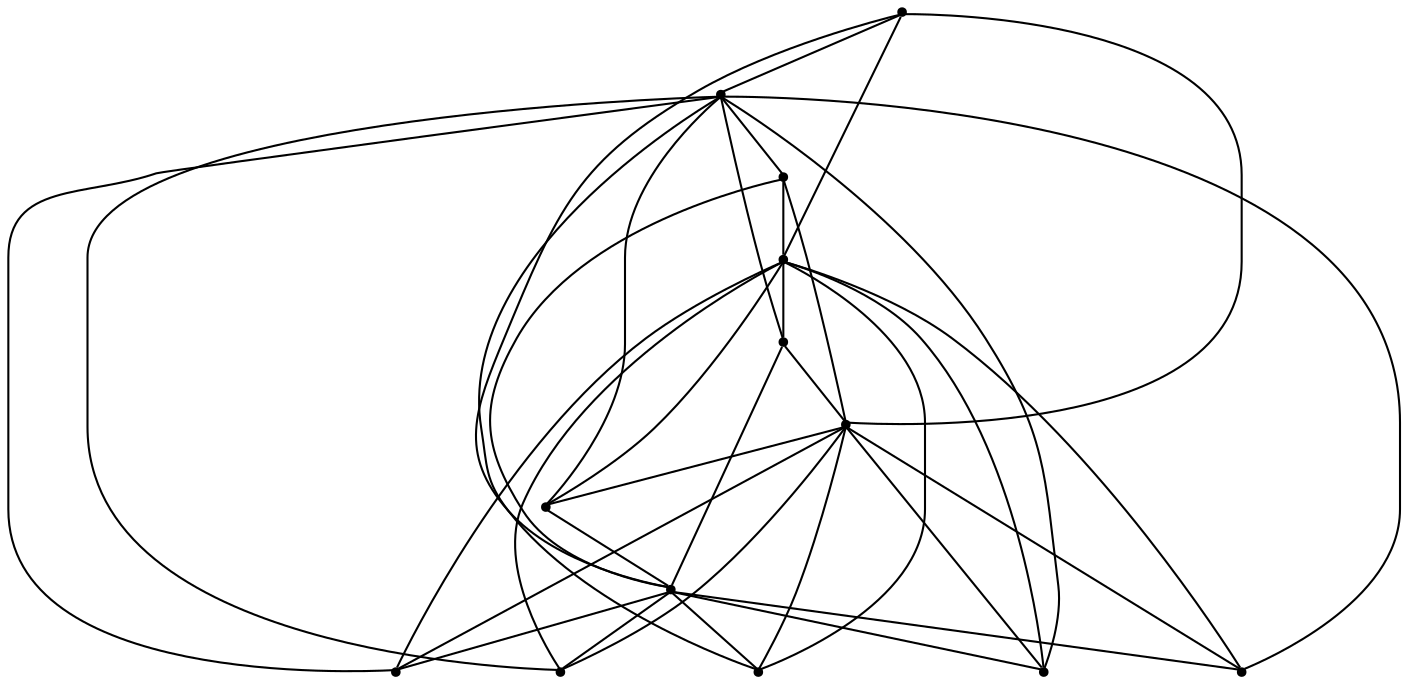 graph {
  node [shape=point,comment="{\"directed\":false,\"doi\":\"10.1007/978-3-030-35802-0_20\",\"figure\":\"3 (1)\"}"]

  v0 [pos="1123.317536508295,498.5354442267869"]
  v1 [pos="1157.1604369986378,518.9842113275324"]
  v2 [pos="1217.6074596854294,629.8629937726897"]
  v3 [pos="1252.2651185717352,649.1087145491076"]
  v4 [pos="1183.350026300114,702.0611614408311"]
  v5 [pos="1183.3500263001138,597.1708084277345"]
  v6 [pos="1123.317536508295,684.600250292278"]
  v7 [pos="1123.317536508295,570.983638489038"]
  v8 [pos="1079.6710188962134,468.98525126945685"]
  v9 [pos="1057.6976278359878,570.983638489038"]
  v10 [pos="1036.0681865270901,544.7975177463746"]
  v11 [pos="1088.018143310582,658.4141295496147"]
  v12 [pos="1088.0181433105818,597.1708084277345"]

  v0 -- v4 [id="-1",pos="1123.317536508295,498.5354442267869 1286.3966150958001,498.53538063914857 1286.3966150958001,498.53538063914857 1286.3966150958001,498.53538063914857 1286.3966150958001,702.0611614408311 1286.3966150958001,702.0611614408311 1286.3966150958001,702.0611614408311 1183.350026300114,702.0611614408311 1183.350026300114,702.0611614408311 1183.350026300114,702.0611614408311"]
  v6 -- v8 [id="-2",pos="1123.317536508295,684.600250292278 1009.7317397749407,684.6003774675548 1009.7317397749407,684.6003774675548 1009.7317397749407,684.6003774675548 1009.7317397749407,468.9853148570953 1009.7317397749407,468.9853148570953 1009.7317397749407,468.9853148570953 1079.6710188962134,468.98525126945685 1079.6710188962134,468.98525126945685 1079.6710188962134,468.98525126945685"]
  v10 -- v4 [id="-3",pos="1036.0681865270901,544.7975177463746 1036.0691085591468,702.0612568222887 1036.0691085591468,702.0612568222887 1036.0691085591468,702.0612568222887 1183.350026300114,702.0611614408311 1183.350026300114,702.0611614408311 1183.350026300114,702.0611614408311"]
  v9 -- v4 [id="-4",pos="1057.6976278359878,570.983638489038 1057.6976278359878,696.5687791757716 1057.6976278359878,696.5687791757716 1057.6976278359878,696.5687791757716 1183.350026300114,702.0611614408311 1183.350026300114,702.0611614408311 1183.350026300114,702.0611614408311"]
  v1 -- v4 [id="-5",pos="1157.1604369986378,518.9842113275324 1277.7535501854657,518.9842749151708 1277.7535501854657,518.9842749151708 1277.7535501854657,518.9842749151708 1277.7535501854657,691.7471829079811 1277.7535501854657,691.7471829079811 1277.7535501854657,691.7471829079811 1183.350026300114,702.0611614408311 1183.350026300114,702.0611614408311 1183.350026300114,702.0611614408311"]
  v10 -- v12 [id="-6",pos="1036.0681865270901,544.7975177463746 1046.8168229184464,597.1708084277345 1046.8168229184464,597.1708084277345 1046.8168229184464,597.1708084277345 1088.0181433105818,597.1708084277345 1088.0181433105818,597.1708084277345 1088.0181433105818,597.1708084277345"]
  v8 -- v9 [id="-7",pos="1079.6710188962134,468.98525126945685 1057.6976914244055,527.9439639258067 1057.6976914244055,527.9439639258067 1057.6976914244055,527.9439639258067 1057.6976278359878,570.983638489038 1057.6976278359878,570.983638489038 1057.6976278359878,570.983638489038"]
  v1 -- v8 [id="-8",pos="1157.1604369986378,518.9842113275324 1079.67194092827,518.9842749151708 1079.67194092827,518.9842749151708 1079.67194092827,518.9842749151708 1079.6710188962134,468.98525126945685 1079.6710188962134,468.98525126945685 1079.6710188962134,468.98525126945685"]
  v12 -- v6 [id="-9",pos="1088.0181433105818,597.1708084277345 1070.5580673733002,610.1226565511341 1070.5580673733002,610.1226565511341 1070.5580673733002,610.1226565511341 1070.5580673733002,674.0570383230688 1070.5580673733002,674.0570383230688 1070.5580673733002,674.0570383230688 1100.900298292538,674.0570383230688 1100.900298292538,674.0570383230688 1100.900298292538,674.0570383230688 1123.317536508295,684.600250292278 1123.317536508295,684.600250292278 1123.317536508295,684.600250292278"]
  v12 -- v0 [id="-10",pos="1088.0181433105818,597.1708084277345 1088.0191925194738,498.5355078144254 1088.0191925194738,498.5355078144254 1088.0191925194738,498.5355078144254 1123.317536508295,498.5354442267869 1123.317536508295,498.5354442267869 1123.317536508295,498.5354442267869"]
  v8 -- v5 [id="-11",pos="1079.6710188962134,468.98525126945685 1132.4971286929556,485.1001392887854 1132.4971286929556,485.1001392887854 1132.4971286929556,485.1001392887854 1183.351075509006,485.1001392887854 1183.351075509006,485.1001392887854 1183.351075509006,485.1001392887854 1183.3500263001138,597.1708084277345 1183.3500263001138,597.1708084277345 1183.3500263001138,597.1708084277345"]
  v8 -- v3 [id="-12",pos="1079.6710188962134,468.98525126945685 1252.2661677806273,468.98525126945697 1252.2661677806273,468.98525126945697 1252.2661677806273,468.98525126945697 1252.2651185717352,649.1087145491076 1252.2651185717352,649.1087145491076 1252.2651185717352,649.1087145491076"]
  v12 -- v1 [id="-13",pos="1088.0181433105818,597.1708084277345 1102.9257165730517,579.9515938926633 1102.9257165730517,579.9515938926633 1102.9257165730517,579.9515938926633 1102.9257165730517,531.0693599398147 1102.9257165730517,531.0693599398147 1102.9257165730517,531.0693599398147 1133.2847348345617,531.0693599398147 1133.2847348345617,531.0693599398147 1133.2847348345617,531.0693599398147 1157.1604369986378,518.9842113275324 1157.1604369986378,518.9842113275324 1157.1604369986378,518.9842113275324"]
  v3 -- v12 [id="-14",pos="1252.2651185717352,649.1087145491076 1099.3292828448937,649.1117349619307 1099.3292828448937,649.1117349619307 1099.3292828448937,649.1117349619307 1088.0181433105818,597.1708084277345 1088.0181433105818,597.1708084277345 1088.0181433105818,597.1708084277345"]
  v2 -- v12 [id="-15",pos="1217.6074596854294,629.8629937726897 1103.9132446999001,629.8631209479664 1103.9132446999001,629.8631209479664 1103.9132446999001,629.8631209479664 1088.0181433105818,597.1708084277345 1088.0181433105818,597.1708084277345 1088.0181433105818,597.1708084277345"]
  v11 -- v4 [id="-16",pos="1088.018143310582,658.4141295496147 1088.0191925194738,692.5888288895769 1088.0191925194738,692.5888288895769 1088.0191925194738,692.5888288895769 1183.350026300114,702.0611614408311 1183.350026300114,702.0611614408311 1183.350026300114,702.0611614408311"]
  v7 -- v9 [id="-17",pos="1123.317536508295,570.983638489038 1057.6976278359878,570.983638489038 1057.6976278359878,570.983638489038 1057.6976278359878,570.983638489038"]
  v7 -- v11 [id="-18",pos="1123.317536508295,570.983638489038 1110.6143193337407,587.2068798441657 1110.6143193337407,587.2068798441657 1110.6143193337407,587.2068798441657 1110.6143193337407,658.413175735039 1110.6143193337407,658.413175735039 1110.6143193337407,658.413175735039 1088.018143310582,658.4141295496147 1088.018143310582,658.4141295496147 1088.018143310582,658.4141295496147"]
  v7 -- v6 [id="-19",pos="1123.317536508295,570.983638489038 1123.317536508295,684.600250292278 1123.317536508295,684.600250292278 1123.317536508295,684.600250292278"]
  v7 -- v2 [id="-20",pos="1123.317536508295,570.983638489038 1136.4726765674284,587.7944932104339 1136.4726765674284,587.7944932104339 1136.4726765674284,587.7944932104339 1136.4726765674284,616.4528695394865 1136.4726765674284,616.4528695394865 1136.4726765674284,616.4528695394865 1196.661403101531,616.4528695394865 1196.661403101531,616.4528695394865 1196.661403101531,616.4528695394865 1217.6074596854294,629.8629937726897 1217.6074596854294,629.8629937726897 1217.6074596854294,629.8629937726897"]
  v7 -- v5 [id="-21",pos="1123.317536508295,570.983638489038 1183.3500263001138,597.1708084277345 1183.3500263001138,597.1708084277345 1183.3500263001138,597.1708084277345"]
  v8 -- v2 [id="-22",pos="1079.6710188962134,468.98525126945685 1132.49700151612,476.91138680586675 1132.49700151612,476.91138680586675 1132.49700151612,476.91138680586675 1217.6064104765373,476.91138680586675 1217.6064104765373,476.91138680586675 1217.6064104765373,476.91138680586675 1217.6074596854294,629.8629937726897 1217.6074596854294,629.8629937726897 1217.6074596854294,629.8629937726897"]
  v7 -- v3 [id="-23",pos="1123.317536508295,570.983638489038 1238.2140177072386,570.983638489038 1238.2140177072386,570.983638489038 1238.2140177072386,570.983638489038 1238.2140177072386,636.3974502555182 1238.2140177072386,636.3974502555182 1238.2140177072386,636.3974502555182 1252.2651185717352,649.1087145491076 1252.2651185717352,649.1087145491076 1252.2651185717352,649.1087145491076"]
  v12 -- v9 [id="-24",pos="1088.0181433105818,597.1708084277345 1057.6976278359878,570.983638489038 1057.6976278359878,570.983638489038 1057.6976278359878,570.983638489038"]
  v4 -- v6 [id="-25",pos="1183.350026300114,702.0611614408311 1123.317536508295,684.600250292278 1123.317536508295,684.600250292278 1123.317536508295,684.600250292278"]
  v4 -- v5 [id="-26",pos="1183.350026300114,702.0611614408311 1183.3500263001138,597.1708084277345 1183.3500263001138,597.1708084277345 1183.3500263001138,597.1708084277345"]
  v10 -- v7 [id="-27",pos="1036.0681865270901,544.7975177463746 1113.2023679340452,544.8006653344745 1113.2023679340452,544.8006653344745 1113.2023679340452,544.8006653344745 1123.317536508295,570.983638489038 1123.317536508295,570.983638489038 1123.317536508295,570.983638489038"]
  v4 -- v3 [id="-28",pos="1183.350026300114,702.0611614408311 1252.2651185717352,649.1087145491076 1252.2651185717352,649.1087145491076 1252.2651185717352,649.1087145491076"]
  v8 -- v10 [id="-29",pos="1079.6710188962134,468.98525126945685 1036.0681865270901,544.7975177463746 1036.0681865270901,544.7975177463746 1036.0681865270901,544.7975177463746"]
  v11 -- v8 [id="-30",pos="1088.018143310582,658.4141295496147 1018.6081105898088,658.4131439412198 1018.6081105898088,658.4131439412198 1018.6081105898088,658.4131439412198 1018.6081105898088,496.07263140469706 1018.6081105898088,496.07263140469706 1018.6081105898088,496.07263140469706 1079.6710188962134,468.98525126945685 1079.6710188962134,468.98525126945685 1079.6710188962134,468.98525126945685"]
  v1 -- v7 [id="-31",pos="1157.1604369986378,518.9842113275324 1123.317536508295,570.983638489038 1123.317536508295,570.983638489038 1123.317536508295,570.983638489038"]
  v11 -- v12 [id="-32",pos="1088.018143310582,658.4141295496147 1088.0181433105818,597.1708084277345 1088.0181433105818,597.1708084277345 1088.0181433105818,597.1708084277345"]
  v12 -- v5 [id="-33",pos="1088.0181433105818,597.1708084277345 1183.3500263001138,597.1708084277345 1183.3500263001138,597.1708084277345 1183.3500263001138,597.1708084277345"]
  v7 -- v0 [id="-34",pos="1123.317536508295,570.983638489038 1123.317536508295,498.5354442267869 1123.317536508295,498.5354442267869 1123.317536508295,498.5354442267869"]
  v2 -- v4 [id="-35",pos="1217.6074596854294,629.8629937726897 1269.7230960912327,629.8631209479664 1269.7230960912327,629.8631209479664 1269.7230960912327,629.8631209479664 1269.7230960912327,681.3290478234651 1269.7230960912327,681.3290478234651 1269.7230960912327,681.3290478234651 1183.350026300114,702.0611614408311 1183.350026300114,702.0611614408311 1183.350026300114,702.0611614408311"]
  v0 -- v8 [id="-36",pos="1123.317536508295,498.5354442267869 1079.6710188962134,468.98525126945685 1079.6710188962134,468.98525126945685 1079.6710188962134,468.98525126945685"]
}